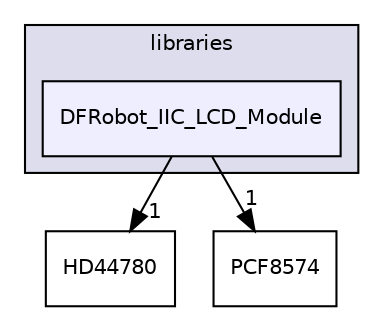 digraph "libraries/DFRobot_IIC_LCD_Module" {
  compound=true
  node [ fontsize="10", fontname="Helvetica"];
  edge [ labelfontsize="10", labelfontname="Helvetica"];
  subgraph clusterdir_bc0718b08fb2015b8e59c47b2805f60c {
    graph [ bgcolor="#ddddee", pencolor="black", label="libraries" fontname="Helvetica", fontsize="10", URL="dir_bc0718b08fb2015b8e59c47b2805f60c.html"]
  dir_31884a38dfbfe0a7c060126e0511adb6 [shape=box, label="DFRobot_IIC_LCD_Module", style="filled", fillcolor="#eeeeff", pencolor="black", URL="dir_31884a38dfbfe0a7c060126e0511adb6.html"];
  }
  dir_0b4fc2dd97dc10777572736a86a0998b [shape=box label="HD44780" URL="dir_0b4fc2dd97dc10777572736a86a0998b.html"];
  dir_0f50872039ce7a43bbd36f6adc5b710d [shape=box label="PCF8574" URL="dir_0f50872039ce7a43bbd36f6adc5b710d.html"];
  dir_31884a38dfbfe0a7c060126e0511adb6->dir_0b4fc2dd97dc10777572736a86a0998b [headlabel="1", labeldistance=1.5 headhref="dir_000026_000045.html"];
  dir_31884a38dfbfe0a7c060126e0511adb6->dir_0f50872039ce7a43bbd36f6adc5b710d [headlabel="1", labeldistance=1.5 headhref="dir_000026_000063.html"];
}
